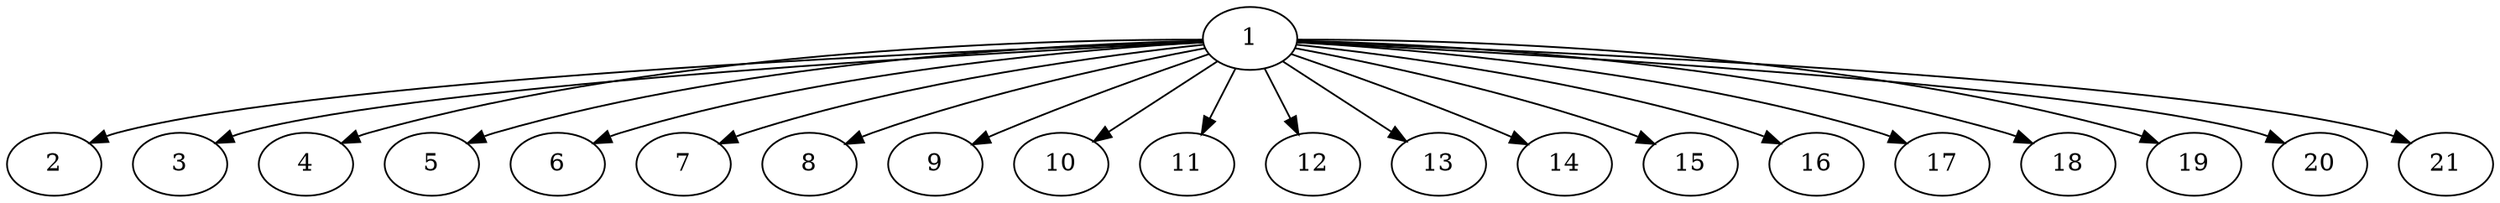 digraph "custom_16p_gb_Fork_Nodes_21_CCR_1.99_WeightType_Random_schedule.gxl" {
	1	 [Weight=3];
	2	 [Weight=5];
	1 -> 2	 [Weight=16];
	3	 [Weight=3];
	1 -> 3	 [Weight=13];
	4	 [Weight=2];
	1 -> 4	 [Weight=13];
	5	 [Weight=8];
	1 -> 5	 [Weight=4];
	6	 [Weight=5];
	1 -> 6	 [Weight=9];
	7	 [Weight=9];
	1 -> 7	 [Weight=16];
	8	 [Weight=8];
	1 -> 8	 [Weight=13];
	9	 [Weight=7];
	1 -> 9	 [Weight=18];
	10	 [Weight=2];
	1 -> 10	 [Weight=18];
	11	 [Weight=3];
	1 -> 11	 [Weight=13];
	12	 [Weight=8];
	1 -> 12	 [Weight=13];
	13	 [Weight=3];
	1 -> 13	 [Weight=16];
	14	 [Weight=9];
	1 -> 14	 [Weight=5];
	15	 [Weight=6];
	1 -> 15	 [Weight=11];
	16	 [Weight=6];
	1 -> 16	 [Weight=9];
	17	 [Weight=5];
	1 -> 17	 [Weight=5];
	18	 [Weight=5];
	1 -> 18	 [Weight=4];
	19	 [Weight=9];
	1 -> 19	 [Weight=16];
	20	 [Weight=9];
	1 -> 20	 [Weight=16];
	21	 [Weight=4];
	1 -> 21	 [Weight=9];
}
